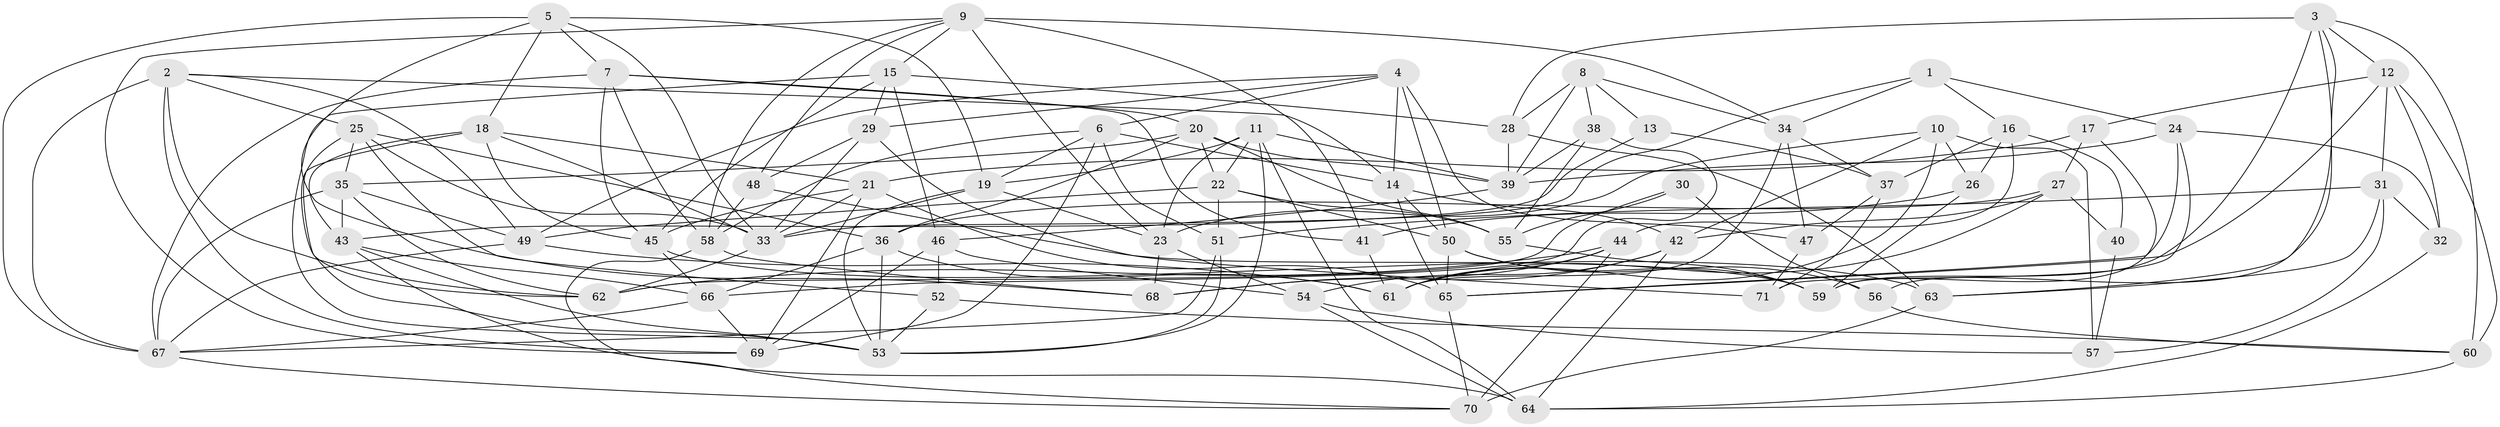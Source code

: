// original degree distribution, {4: 1.0}
// Generated by graph-tools (version 1.1) at 2025/03/03/09/25 03:03:08]
// undirected, 71 vertices, 192 edges
graph export_dot {
graph [start="1"]
  node [color=gray90,style=filled];
  1;
  2;
  3;
  4;
  5;
  6;
  7;
  8;
  9;
  10;
  11;
  12;
  13;
  14;
  15;
  16;
  17;
  18;
  19;
  20;
  21;
  22;
  23;
  24;
  25;
  26;
  27;
  28;
  29;
  30;
  31;
  32;
  33;
  34;
  35;
  36;
  37;
  38;
  39;
  40;
  41;
  42;
  43;
  44;
  45;
  46;
  47;
  48;
  49;
  50;
  51;
  52;
  53;
  54;
  55;
  56;
  57;
  58;
  59;
  60;
  61;
  62;
  63;
  64;
  65;
  66;
  67;
  68;
  69;
  70;
  71;
  1 -- 16 [weight=1.0];
  1 -- 24 [weight=1.0];
  1 -- 33 [weight=1.0];
  1 -- 34 [weight=1.0];
  2 -- 14 [weight=1.0];
  2 -- 25 [weight=1.0];
  2 -- 49 [weight=1.0];
  2 -- 62 [weight=1.0];
  2 -- 67 [weight=1.0];
  2 -- 69 [weight=1.0];
  3 -- 12 [weight=1.0];
  3 -- 28 [weight=1.0];
  3 -- 56 [weight=1.0];
  3 -- 59 [weight=1.0];
  3 -- 60 [weight=1.0];
  3 -- 63 [weight=1.0];
  4 -- 6 [weight=1.0];
  4 -- 14 [weight=1.0];
  4 -- 29 [weight=1.0];
  4 -- 47 [weight=1.0];
  4 -- 49 [weight=1.0];
  4 -- 50 [weight=1.0];
  5 -- 7 [weight=1.0];
  5 -- 18 [weight=1.0];
  5 -- 19 [weight=1.0];
  5 -- 33 [weight=1.0];
  5 -- 67 [weight=1.0];
  5 -- 68 [weight=1.0];
  6 -- 14 [weight=1.0];
  6 -- 19 [weight=1.0];
  6 -- 51 [weight=1.0];
  6 -- 58 [weight=1.0];
  6 -- 69 [weight=1.0];
  7 -- 20 [weight=1.0];
  7 -- 41 [weight=1.0];
  7 -- 45 [weight=1.0];
  7 -- 58 [weight=1.0];
  7 -- 67 [weight=1.0];
  8 -- 13 [weight=1.0];
  8 -- 28 [weight=2.0];
  8 -- 34 [weight=1.0];
  8 -- 38 [weight=1.0];
  8 -- 39 [weight=1.0];
  9 -- 15 [weight=1.0];
  9 -- 23 [weight=1.0];
  9 -- 34 [weight=1.0];
  9 -- 41 [weight=2.0];
  9 -- 48 [weight=1.0];
  9 -- 58 [weight=1.0];
  9 -- 69 [weight=1.0];
  10 -- 23 [weight=1.0];
  10 -- 26 [weight=1.0];
  10 -- 42 [weight=1.0];
  10 -- 57 [weight=2.0];
  10 -- 61 [weight=1.0];
  11 -- 19 [weight=1.0];
  11 -- 22 [weight=1.0];
  11 -- 23 [weight=1.0];
  11 -- 39 [weight=1.0];
  11 -- 53 [weight=1.0];
  11 -- 64 [weight=1.0];
  12 -- 17 [weight=1.0];
  12 -- 31 [weight=1.0];
  12 -- 32 [weight=1.0];
  12 -- 60 [weight=1.0];
  12 -- 65 [weight=1.0];
  13 -- 37 [weight=2.0];
  13 -- 43 [weight=1.0];
  14 -- 42 [weight=1.0];
  14 -- 50 [weight=1.0];
  14 -- 65 [weight=1.0];
  15 -- 28 [weight=1.0];
  15 -- 29 [weight=1.0];
  15 -- 45 [weight=1.0];
  15 -- 46 [weight=1.0];
  15 -- 53 [weight=1.0];
  16 -- 26 [weight=1.0];
  16 -- 37 [weight=1.0];
  16 -- 40 [weight=2.0];
  16 -- 44 [weight=1.0];
  17 -- 21 [weight=1.0];
  17 -- 27 [weight=1.0];
  17 -- 59 [weight=1.0];
  18 -- 21 [weight=1.0];
  18 -- 33 [weight=1.0];
  18 -- 43 [weight=1.0];
  18 -- 45 [weight=1.0];
  18 -- 53 [weight=1.0];
  19 -- 23 [weight=1.0];
  19 -- 33 [weight=1.0];
  19 -- 53 [weight=1.0];
  20 -- 22 [weight=1.0];
  20 -- 35 [weight=1.0];
  20 -- 36 [weight=1.0];
  20 -- 39 [weight=1.0];
  20 -- 55 [weight=1.0];
  21 -- 33 [weight=1.0];
  21 -- 45 [weight=1.0];
  21 -- 65 [weight=1.0];
  21 -- 69 [weight=1.0];
  22 -- 49 [weight=1.0];
  22 -- 50 [weight=1.0];
  22 -- 51 [weight=1.0];
  22 -- 55 [weight=1.0];
  23 -- 54 [weight=1.0];
  23 -- 68 [weight=1.0];
  24 -- 32 [weight=1.0];
  24 -- 39 [weight=1.0];
  24 -- 65 [weight=1.0];
  24 -- 71 [weight=2.0];
  25 -- 33 [weight=1.0];
  25 -- 35 [weight=1.0];
  25 -- 36 [weight=1.0];
  25 -- 52 [weight=1.0];
  25 -- 62 [weight=1.0];
  26 -- 41 [weight=1.0];
  26 -- 59 [weight=1.0];
  27 -- 36 [weight=1.0];
  27 -- 40 [weight=2.0];
  27 -- 42 [weight=1.0];
  27 -- 61 [weight=1.0];
  28 -- 39 [weight=1.0];
  28 -- 63 [weight=1.0];
  29 -- 33 [weight=1.0];
  29 -- 48 [weight=1.0];
  29 -- 71 [weight=2.0];
  30 -- 55 [weight=1.0];
  30 -- 56 [weight=2.0];
  30 -- 62 [weight=1.0];
  31 -- 32 [weight=1.0];
  31 -- 51 [weight=2.0];
  31 -- 57 [weight=1.0];
  31 -- 63 [weight=1.0];
  32 -- 64 [weight=1.0];
  33 -- 62 [weight=1.0];
  34 -- 37 [weight=1.0];
  34 -- 47 [weight=1.0];
  34 -- 61 [weight=1.0];
  35 -- 43 [weight=1.0];
  35 -- 49 [weight=1.0];
  35 -- 62 [weight=1.0];
  35 -- 67 [weight=1.0];
  36 -- 53 [weight=1.0];
  36 -- 61 [weight=1.0];
  36 -- 66 [weight=1.0];
  37 -- 47 [weight=1.0];
  37 -- 71 [weight=1.0];
  38 -- 39 [weight=2.0];
  38 -- 55 [weight=2.0];
  38 -- 66 [weight=1.0];
  39 -- 46 [weight=1.0];
  40 -- 57 [weight=2.0];
  41 -- 61 [weight=2.0];
  42 -- 54 [weight=1.0];
  42 -- 64 [weight=1.0];
  42 -- 68 [weight=1.0];
  43 -- 53 [weight=1.0];
  43 -- 64 [weight=1.0];
  43 -- 66 [weight=1.0];
  44 -- 61 [weight=1.0];
  44 -- 62 [weight=1.0];
  44 -- 68 [weight=2.0];
  44 -- 70 [weight=1.0];
  45 -- 63 [weight=1.0];
  45 -- 66 [weight=1.0];
  46 -- 52 [weight=1.0];
  46 -- 54 [weight=2.0];
  46 -- 69 [weight=1.0];
  47 -- 71 [weight=1.0];
  48 -- 58 [weight=1.0];
  48 -- 59 [weight=1.0];
  49 -- 61 [weight=1.0];
  49 -- 67 [weight=1.0];
  50 -- 56 [weight=1.0];
  50 -- 59 [weight=1.0];
  50 -- 65 [weight=1.0];
  51 -- 53 [weight=1.0];
  51 -- 67 [weight=1.0];
  52 -- 53 [weight=1.0];
  52 -- 60 [weight=1.0];
  54 -- 57 [weight=1.0];
  54 -- 64 [weight=1.0];
  55 -- 59 [weight=1.0];
  56 -- 60 [weight=2.0];
  58 -- 68 [weight=1.0];
  58 -- 70 [weight=1.0];
  60 -- 64 [weight=1.0];
  63 -- 70 [weight=2.0];
  65 -- 70 [weight=1.0];
  66 -- 67 [weight=1.0];
  66 -- 69 [weight=1.0];
  67 -- 70 [weight=1.0];
}
